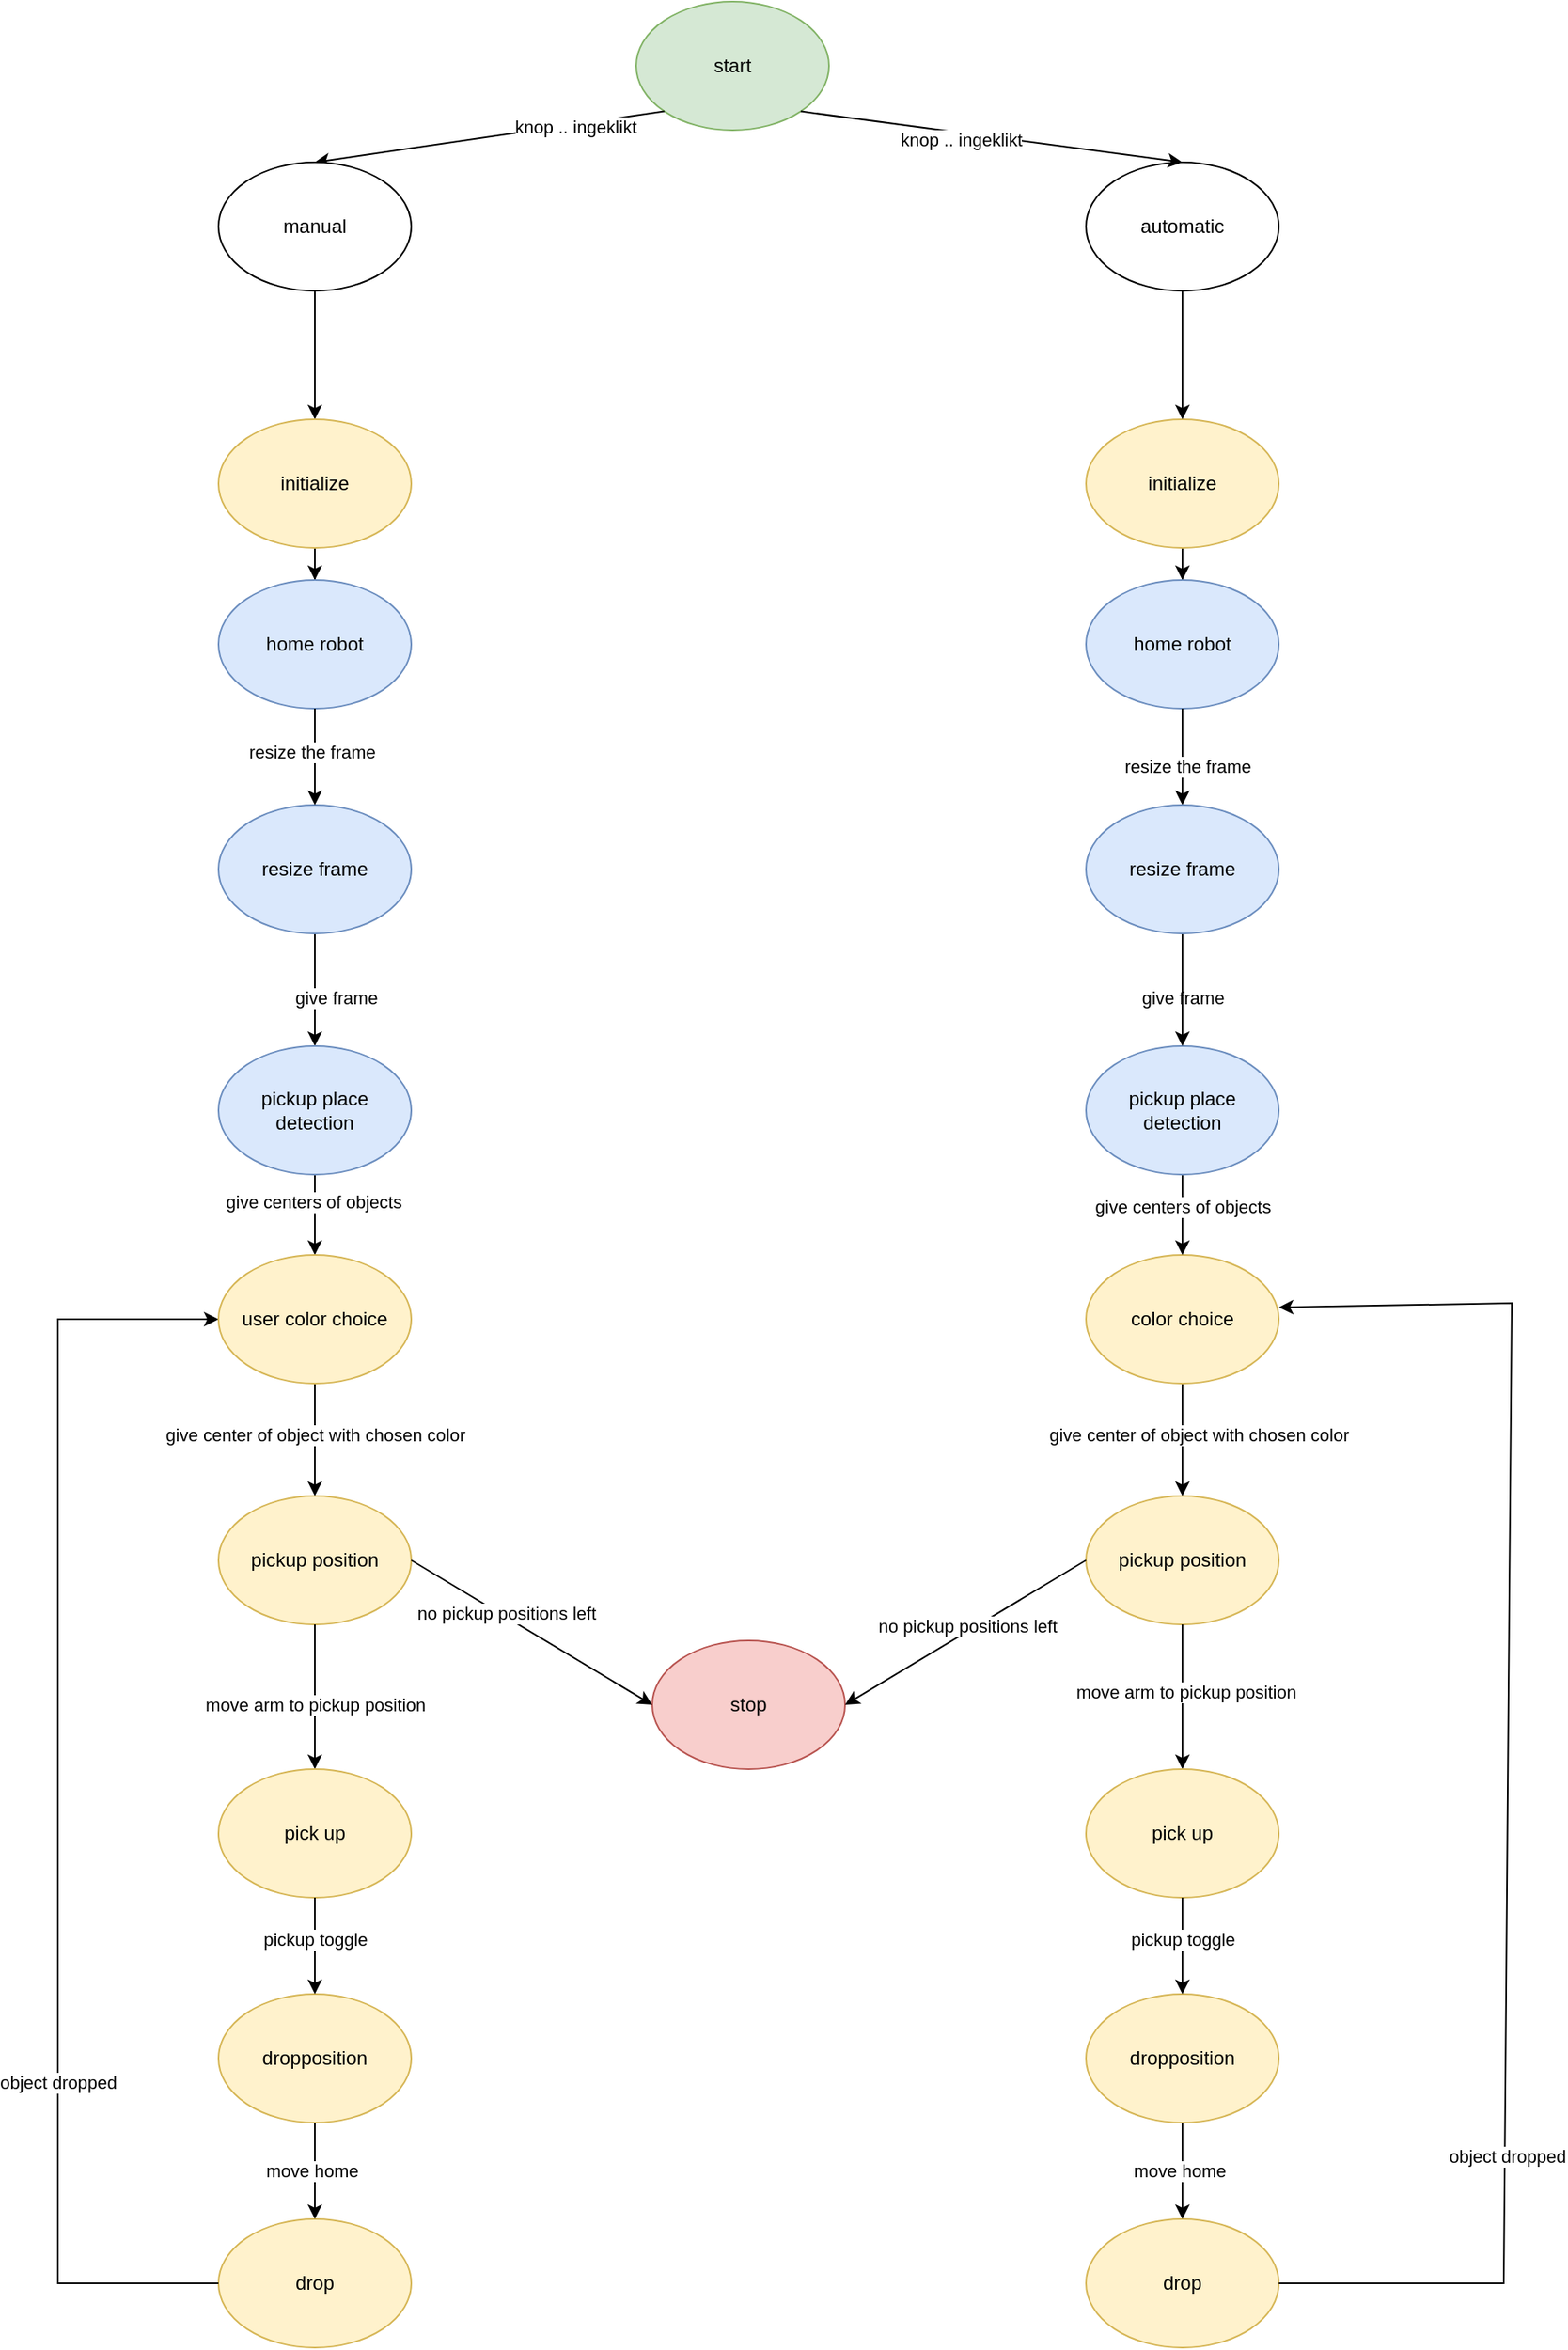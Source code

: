<mxfile version="22.0.3" type="device">
  <diagram id="QGZ9qkBQXiq8oFRHzcYZ" name="Page-1">
    <mxGraphModel dx="1206" dy="1909" grid="1" gridSize="10" guides="1" tooltips="1" connect="1" arrows="1" fold="1" page="1" pageScale="1" pageWidth="850" pageHeight="1100" math="0" shadow="0">
      <root>
        <mxCell id="0" />
        <mxCell id="1" parent="0" />
        <mxCell id="dqPGrN33h6YWLL4-NXQ6-1" value="pickup position" style="ellipse;whiteSpace=wrap;html=1;fillColor=#fff2cc;strokeColor=#d6b656;" parent="1" vertex="1">
          <mxGeometry x="730" y="810" width="120" height="80" as="geometry" />
        </mxCell>
        <mxCell id="dqPGrN33h6YWLL4-NXQ6-2" value="" style="endArrow=classic;html=1;rounded=0;exitX=0.5;exitY=1;exitDx=0;exitDy=0;entryX=0.5;entryY=0;entryDx=0;entryDy=0;" parent="1" source="dqPGrN33h6YWLL4-NXQ6-1" target="dqPGrN33h6YWLL4-NXQ6-3" edge="1">
          <mxGeometry width="50" height="50" relative="1" as="geometry">
            <mxPoint x="805" y="880" as="sourcePoint" />
            <mxPoint x="745" y="830" as="targetPoint" />
          </mxGeometry>
        </mxCell>
        <mxCell id="dqPGrN33h6YWLL4-NXQ6-10" value="move arm to pickup position" style="edgeLabel;html=1;align=center;verticalAlign=middle;resizable=0;points=[];" parent="dqPGrN33h6YWLL4-NXQ6-2" vertex="1" connectable="0">
          <mxGeometry x="-0.07" y="2" relative="1" as="geometry">
            <mxPoint as="offset" />
          </mxGeometry>
        </mxCell>
        <mxCell id="dqPGrN33h6YWLL4-NXQ6-3" value="pick up" style="ellipse;whiteSpace=wrap;html=1;fillColor=#fff2cc;strokeColor=#d6b656;" parent="1" vertex="1">
          <mxGeometry x="730" y="980" width="120" height="80" as="geometry" />
        </mxCell>
        <mxCell id="dqPGrN33h6YWLL4-NXQ6-5" value="dropposition" style="ellipse;whiteSpace=wrap;html=1;fillColor=#fff2cc;strokeColor=#d6b656;" parent="1" vertex="1">
          <mxGeometry x="730" y="1120" width="120" height="80" as="geometry" />
        </mxCell>
        <mxCell id="dqPGrN33h6YWLL4-NXQ6-6" value="drop" style="ellipse;whiteSpace=wrap;html=1;fillColor=#fff2cc;strokeColor=#d6b656;" parent="1" vertex="1">
          <mxGeometry x="730" y="1260" width="120" height="80" as="geometry" />
        </mxCell>
        <mxCell id="jYfBmYPGDB_5rIrDpXSR-55" value="" style="edgeStyle=orthogonalEdgeStyle;rounded=0;orthogonalLoop=1;jettySize=auto;html=1;" edge="1" parent="1" source="dqPGrN33h6YWLL4-NXQ6-7" target="jYfBmYPGDB_5rIrDpXSR-54">
          <mxGeometry relative="1" as="geometry" />
        </mxCell>
        <mxCell id="dqPGrN33h6YWLL4-NXQ6-7" value="initialize" style="ellipse;whiteSpace=wrap;html=1;fillColor=#fff2cc;strokeColor=#d6b656;" parent="1" vertex="1">
          <mxGeometry x="730" y="140" width="120" height="80" as="geometry" />
        </mxCell>
        <mxCell id="dqPGrN33h6YWLL4-NXQ6-11" value="" style="endArrow=classic;html=1;rounded=0;exitX=0.5;exitY=1;exitDx=0;exitDy=0;" parent="1" source="dqPGrN33h6YWLL4-NXQ6-3" target="dqPGrN33h6YWLL4-NXQ6-5" edge="1">
          <mxGeometry width="50" height="50" relative="1" as="geometry">
            <mxPoint x="655" y="1140" as="sourcePoint" />
            <mxPoint x="705" y="1090" as="targetPoint" />
          </mxGeometry>
        </mxCell>
        <mxCell id="dqPGrN33h6YWLL4-NXQ6-12" value="pickup toggle" style="edgeLabel;html=1;align=center;verticalAlign=middle;resizable=0;points=[];" parent="dqPGrN33h6YWLL4-NXQ6-11" vertex="1" connectable="0">
          <mxGeometry x="-0.144" relative="1" as="geometry">
            <mxPoint as="offset" />
          </mxGeometry>
        </mxCell>
        <mxCell id="dqPGrN33h6YWLL4-NXQ6-13" value="" style="endArrow=classic;html=1;rounded=0;entryX=0.5;entryY=0;entryDx=0;entryDy=0;exitX=0.5;exitY=1;exitDx=0;exitDy=0;" parent="1" source="dqPGrN33h6YWLL4-NXQ6-5" target="dqPGrN33h6YWLL4-NXQ6-6" edge="1">
          <mxGeometry width="50" height="50" relative="1" as="geometry">
            <mxPoint x="790" y="1210" as="sourcePoint" />
            <mxPoint x="695" y="1230" as="targetPoint" />
          </mxGeometry>
        </mxCell>
        <mxCell id="dqPGrN33h6YWLL4-NXQ6-14" value="move home" style="edgeLabel;html=1;align=center;verticalAlign=middle;resizable=0;points=[];" parent="dqPGrN33h6YWLL4-NXQ6-13" vertex="1" connectable="0">
          <mxGeometry x="-0.024" y="-2" relative="1" as="geometry">
            <mxPoint as="offset" />
          </mxGeometry>
        </mxCell>
        <mxCell id="dqPGrN33h6YWLL4-NXQ6-15" value="" style="endArrow=classic;html=1;rounded=0;exitX=1;exitY=0.5;exitDx=0;exitDy=0;entryX=1;entryY=0.408;entryDx=0;entryDy=0;entryPerimeter=0;" parent="1" source="dqPGrN33h6YWLL4-NXQ6-6" target="jYfBmYPGDB_5rIrDpXSR-48" edge="1">
          <mxGeometry width="50" height="50" relative="1" as="geometry">
            <mxPoint x="945" y="810" as="sourcePoint" />
            <mxPoint x="995" y="760" as="targetPoint" />
            <Array as="points">
              <mxPoint x="990" y="1300" />
              <mxPoint x="995" y="690" />
            </Array>
          </mxGeometry>
        </mxCell>
        <mxCell id="jYfBmYPGDB_5rIrDpXSR-80" value="object dropped" style="edgeLabel;html=1;align=center;verticalAlign=middle;resizable=0;points=[];" vertex="1" connectable="0" parent="dqPGrN33h6YWLL4-NXQ6-15">
          <mxGeometry x="-0.511" y="-1" relative="1" as="geometry">
            <mxPoint as="offset" />
          </mxGeometry>
        </mxCell>
        <mxCell id="jYfBmYPGDB_5rIrDpXSR-2" value="start" style="ellipse;whiteSpace=wrap;html=1;fillColor=#d5e8d4;strokeColor=#82b366;" vertex="1" parent="1">
          <mxGeometry x="450" y="-120" width="120" height="80" as="geometry" />
        </mxCell>
        <mxCell id="jYfBmYPGDB_5rIrDpXSR-3" value="" style="endArrow=classic;html=1;rounded=0;exitX=0;exitY=1;exitDx=0;exitDy=0;entryX=0.5;entryY=0;entryDx=0;entryDy=0;" edge="1" parent="1" source="jYfBmYPGDB_5rIrDpXSR-2" target="jYfBmYPGDB_5rIrDpXSR-4">
          <mxGeometry width="50" height="50" relative="1" as="geometry">
            <mxPoint x="240" y="40" as="sourcePoint" />
            <mxPoint x="280" y="-30" as="targetPoint" />
          </mxGeometry>
        </mxCell>
        <mxCell id="jYfBmYPGDB_5rIrDpXSR-8" value="knop .. ingeklikt" style="edgeLabel;html=1;align=center;verticalAlign=middle;resizable=0;points=[];" vertex="1" connectable="0" parent="jYfBmYPGDB_5rIrDpXSR-3">
          <mxGeometry x="-0.484" y="1" relative="1" as="geometry">
            <mxPoint as="offset" />
          </mxGeometry>
        </mxCell>
        <mxCell id="jYfBmYPGDB_5rIrDpXSR-24" value="" style="edgeStyle=orthogonalEdgeStyle;rounded=0;orthogonalLoop=1;jettySize=auto;html=1;" edge="1" parent="1" source="jYfBmYPGDB_5rIrDpXSR-4" target="jYfBmYPGDB_5rIrDpXSR-15">
          <mxGeometry relative="1" as="geometry" />
        </mxCell>
        <mxCell id="jYfBmYPGDB_5rIrDpXSR-4" value="manual" style="ellipse;whiteSpace=wrap;html=1;" vertex="1" parent="1">
          <mxGeometry x="190" y="-20" width="120" height="80" as="geometry" />
        </mxCell>
        <mxCell id="jYfBmYPGDB_5rIrDpXSR-25" value="" style="edgeStyle=orthogonalEdgeStyle;rounded=0;orthogonalLoop=1;jettySize=auto;html=1;" edge="1" parent="1" source="jYfBmYPGDB_5rIrDpXSR-5" target="dqPGrN33h6YWLL4-NXQ6-7">
          <mxGeometry relative="1" as="geometry" />
        </mxCell>
        <mxCell id="jYfBmYPGDB_5rIrDpXSR-5" value="automatic" style="ellipse;whiteSpace=wrap;html=1;" vertex="1" parent="1">
          <mxGeometry x="730" y="-20" width="120" height="80" as="geometry" />
        </mxCell>
        <mxCell id="jYfBmYPGDB_5rIrDpXSR-6" value="" style="endArrow=classic;html=1;rounded=0;exitX=1;exitY=1;exitDx=0;exitDy=0;entryX=0.5;entryY=0;entryDx=0;entryDy=0;" edge="1" parent="1" source="jYfBmYPGDB_5rIrDpXSR-2" target="jYfBmYPGDB_5rIrDpXSR-5">
          <mxGeometry width="50" height="50" relative="1" as="geometry">
            <mxPoint x="560" y="-50" as="sourcePoint" />
            <mxPoint x="610" y="-100" as="targetPoint" />
          </mxGeometry>
        </mxCell>
        <mxCell id="jYfBmYPGDB_5rIrDpXSR-7" value="knop .. ingeklikt" style="edgeLabel;html=1;align=center;verticalAlign=middle;resizable=0;points=[];" vertex="1" connectable="0" parent="jYfBmYPGDB_5rIrDpXSR-6">
          <mxGeometry x="-0.157" y="-4" relative="1" as="geometry">
            <mxPoint as="offset" />
          </mxGeometry>
        </mxCell>
        <mxCell id="jYfBmYPGDB_5rIrDpXSR-9" value="pickup position" style="ellipse;whiteSpace=wrap;html=1;fillColor=#fff2cc;strokeColor=#d6b656;" vertex="1" parent="1">
          <mxGeometry x="190" y="810" width="120" height="80" as="geometry" />
        </mxCell>
        <mxCell id="jYfBmYPGDB_5rIrDpXSR-10" value="" style="endArrow=classic;html=1;rounded=0;exitX=0.5;exitY=1;exitDx=0;exitDy=0;entryX=0.5;entryY=0;entryDx=0;entryDy=0;" edge="1" parent="1" source="jYfBmYPGDB_5rIrDpXSR-9" target="jYfBmYPGDB_5rIrDpXSR-12">
          <mxGeometry width="50" height="50" relative="1" as="geometry">
            <mxPoint x="265" y="880" as="sourcePoint" />
            <mxPoint x="205" y="830" as="targetPoint" />
          </mxGeometry>
        </mxCell>
        <mxCell id="jYfBmYPGDB_5rIrDpXSR-11" value="move arm to pickup position" style="edgeLabel;html=1;align=center;verticalAlign=middle;resizable=0;points=[];" vertex="1" connectable="0" parent="jYfBmYPGDB_5rIrDpXSR-10">
          <mxGeometry x="-0.07" y="2" relative="1" as="geometry">
            <mxPoint x="-2" y="8" as="offset" />
          </mxGeometry>
        </mxCell>
        <mxCell id="jYfBmYPGDB_5rIrDpXSR-12" value="pick up" style="ellipse;whiteSpace=wrap;html=1;fillColor=#fff2cc;strokeColor=#d6b656;" vertex="1" parent="1">
          <mxGeometry x="190" y="980" width="120" height="80" as="geometry" />
        </mxCell>
        <mxCell id="jYfBmYPGDB_5rIrDpXSR-13" value="dropposition" style="ellipse;whiteSpace=wrap;html=1;fillColor=#fff2cc;strokeColor=#d6b656;" vertex="1" parent="1">
          <mxGeometry x="190" y="1120" width="120" height="80" as="geometry" />
        </mxCell>
        <mxCell id="jYfBmYPGDB_5rIrDpXSR-14" value="drop" style="ellipse;whiteSpace=wrap;html=1;fillColor=#fff2cc;strokeColor=#d6b656;" vertex="1" parent="1">
          <mxGeometry x="190" y="1260" width="120" height="80" as="geometry" />
        </mxCell>
        <mxCell id="jYfBmYPGDB_5rIrDpXSR-28" value="" style="edgeStyle=orthogonalEdgeStyle;rounded=0;orthogonalLoop=1;jettySize=auto;html=1;" edge="1" parent="1" source="jYfBmYPGDB_5rIrDpXSR-15" target="jYfBmYPGDB_5rIrDpXSR-27">
          <mxGeometry relative="1" as="geometry" />
        </mxCell>
        <mxCell id="jYfBmYPGDB_5rIrDpXSR-15" value="initialize" style="ellipse;whiteSpace=wrap;html=1;fillColor=#fff2cc;strokeColor=#d6b656;" vertex="1" parent="1">
          <mxGeometry x="190" y="140" width="120" height="80" as="geometry" />
        </mxCell>
        <mxCell id="jYfBmYPGDB_5rIrDpXSR-18" value="" style="endArrow=classic;html=1;rounded=0;exitX=0.5;exitY=1;exitDx=0;exitDy=0;" edge="1" parent="1" source="jYfBmYPGDB_5rIrDpXSR-12" target="jYfBmYPGDB_5rIrDpXSR-13">
          <mxGeometry width="50" height="50" relative="1" as="geometry">
            <mxPoint x="115.0" y="1140" as="sourcePoint" />
            <mxPoint x="165" y="1090" as="targetPoint" />
          </mxGeometry>
        </mxCell>
        <mxCell id="jYfBmYPGDB_5rIrDpXSR-19" value="pickup toggle" style="edgeLabel;html=1;align=center;verticalAlign=middle;resizable=0;points=[];" vertex="1" connectable="0" parent="jYfBmYPGDB_5rIrDpXSR-18">
          <mxGeometry x="-0.144" relative="1" as="geometry">
            <mxPoint as="offset" />
          </mxGeometry>
        </mxCell>
        <mxCell id="jYfBmYPGDB_5rIrDpXSR-20" value="" style="endArrow=classic;html=1;rounded=0;entryX=0.5;entryY=0;entryDx=0;entryDy=0;exitX=0.5;exitY=1;exitDx=0;exitDy=0;" edge="1" parent="1" source="jYfBmYPGDB_5rIrDpXSR-13" target="jYfBmYPGDB_5rIrDpXSR-14">
          <mxGeometry width="50" height="50" relative="1" as="geometry">
            <mxPoint x="250.0" y="1210" as="sourcePoint" />
            <mxPoint x="155" y="1230" as="targetPoint" />
          </mxGeometry>
        </mxCell>
        <mxCell id="jYfBmYPGDB_5rIrDpXSR-21" value="move home" style="edgeLabel;html=1;align=center;verticalAlign=middle;resizable=0;points=[];" vertex="1" connectable="0" parent="jYfBmYPGDB_5rIrDpXSR-20">
          <mxGeometry x="-0.024" y="-2" relative="1" as="geometry">
            <mxPoint as="offset" />
          </mxGeometry>
        </mxCell>
        <mxCell id="jYfBmYPGDB_5rIrDpXSR-22" value="" style="endArrow=classic;html=1;rounded=0;exitX=0;exitY=0.5;exitDx=0;exitDy=0;entryX=0;entryY=0.5;entryDx=0;entryDy=0;" edge="1" parent="1" source="jYfBmYPGDB_5rIrDpXSR-14" target="jYfBmYPGDB_5rIrDpXSR-35">
          <mxGeometry width="50" height="50" relative="1" as="geometry">
            <mxPoint x="10" y="1310" as="sourcePoint" />
            <mxPoint x="10" y="560" as="targetPoint" />
            <Array as="points">
              <mxPoint x="90" y="1300" />
              <mxPoint x="90" y="700" />
            </Array>
          </mxGeometry>
        </mxCell>
        <mxCell id="jYfBmYPGDB_5rIrDpXSR-79" value="object dropped" style="edgeLabel;html=1;align=center;verticalAlign=middle;resizable=0;points=[];" vertex="1" connectable="0" parent="jYfBmYPGDB_5rIrDpXSR-22">
          <mxGeometry x="-0.438" relative="1" as="geometry">
            <mxPoint as="offset" />
          </mxGeometry>
        </mxCell>
        <mxCell id="jYfBmYPGDB_5rIrDpXSR-27" value="home robot" style="ellipse;whiteSpace=wrap;html=1;fillColor=#dae8fc;strokeColor=#6c8ebf;" vertex="1" parent="1">
          <mxGeometry x="190" y="240" width="120" height="80" as="geometry" />
        </mxCell>
        <mxCell id="jYfBmYPGDB_5rIrDpXSR-76" value="" style="edgeStyle=orthogonalEdgeStyle;rounded=0;orthogonalLoop=1;jettySize=auto;html=1;" edge="1" parent="1" source="jYfBmYPGDB_5rIrDpXSR-29" target="jYfBmYPGDB_5rIrDpXSR-31">
          <mxGeometry relative="1" as="geometry" />
        </mxCell>
        <mxCell id="jYfBmYPGDB_5rIrDpXSR-81" value="give frame" style="edgeLabel;html=1;align=center;verticalAlign=middle;resizable=0;points=[];" vertex="1" connectable="0" parent="jYfBmYPGDB_5rIrDpXSR-76">
          <mxGeometry x="-0.143" y="3" relative="1" as="geometry">
            <mxPoint x="537" y="10" as="offset" />
          </mxGeometry>
        </mxCell>
        <mxCell id="jYfBmYPGDB_5rIrDpXSR-29" value="resize frame" style="ellipse;whiteSpace=wrap;html=1;fillColor=#dae8fc;strokeColor=#6c8ebf;" vertex="1" parent="1">
          <mxGeometry x="190" y="380" width="120" height="80" as="geometry" />
        </mxCell>
        <mxCell id="jYfBmYPGDB_5rIrDpXSR-30" value="" style="endArrow=classic;html=1;rounded=0;exitX=0.5;exitY=1;exitDx=0;exitDy=0;entryX=0.5;entryY=0;entryDx=0;entryDy=0;" edge="1" parent="1" source="jYfBmYPGDB_5rIrDpXSR-27" target="jYfBmYPGDB_5rIrDpXSR-29">
          <mxGeometry width="50" height="50" relative="1" as="geometry">
            <mxPoint x="50" y="290" as="sourcePoint" />
            <mxPoint x="100" y="240" as="targetPoint" />
          </mxGeometry>
        </mxCell>
        <mxCell id="jYfBmYPGDB_5rIrDpXSR-46" value="resize the frame" style="edgeLabel;html=1;align=center;verticalAlign=middle;resizable=0;points=[];" vertex="1" connectable="0" parent="jYfBmYPGDB_5rIrDpXSR-30">
          <mxGeometry x="-0.094" y="-2" relative="1" as="geometry">
            <mxPoint as="offset" />
          </mxGeometry>
        </mxCell>
        <mxCell id="jYfBmYPGDB_5rIrDpXSR-77" value="" style="edgeStyle=orthogonalEdgeStyle;rounded=0;orthogonalLoop=1;jettySize=auto;html=1;" edge="1" parent="1" source="jYfBmYPGDB_5rIrDpXSR-31" target="jYfBmYPGDB_5rIrDpXSR-35">
          <mxGeometry relative="1" as="geometry" />
        </mxCell>
        <mxCell id="jYfBmYPGDB_5rIrDpXSR-82" value="give centers of objects" style="edgeLabel;html=1;align=center;verticalAlign=middle;resizable=0;points=[];" vertex="1" connectable="0" parent="jYfBmYPGDB_5rIrDpXSR-77">
          <mxGeometry x="-0.32" y="-1" relative="1" as="geometry">
            <mxPoint as="offset" />
          </mxGeometry>
        </mxCell>
        <mxCell id="jYfBmYPGDB_5rIrDpXSR-31" value="pickup place detection" style="ellipse;whiteSpace=wrap;html=1;fillColor=#dae8fc;strokeColor=#6c8ebf;" vertex="1" parent="1">
          <mxGeometry x="190" y="530" width="120" height="80" as="geometry" />
        </mxCell>
        <mxCell id="jYfBmYPGDB_5rIrDpXSR-75" value="" style="edgeStyle=orthogonalEdgeStyle;rounded=0;orthogonalLoop=1;jettySize=auto;html=1;" edge="1" parent="1" source="jYfBmYPGDB_5rIrDpXSR-35" target="jYfBmYPGDB_5rIrDpXSR-9">
          <mxGeometry relative="1" as="geometry" />
        </mxCell>
        <mxCell id="jYfBmYPGDB_5rIrDpXSR-35" value="user color choice" style="ellipse;whiteSpace=wrap;html=1;fillColor=#fff2cc;strokeColor=#d6b656;" vertex="1" parent="1">
          <mxGeometry x="190.0" y="660" width="120" height="80" as="geometry" />
        </mxCell>
        <mxCell id="jYfBmYPGDB_5rIrDpXSR-73" value="" style="edgeStyle=orthogonalEdgeStyle;rounded=0;orthogonalLoop=1;jettySize=auto;html=1;" edge="1" parent="1" source="jYfBmYPGDB_5rIrDpXSR-48" target="dqPGrN33h6YWLL4-NXQ6-1">
          <mxGeometry relative="1" as="geometry" />
        </mxCell>
        <mxCell id="jYfBmYPGDB_5rIrDpXSR-74" value="give center of object with chosen color" style="edgeLabel;html=1;align=center;verticalAlign=middle;resizable=0;points=[];" vertex="1" connectable="0" parent="jYfBmYPGDB_5rIrDpXSR-73">
          <mxGeometry x="-0.371" relative="1" as="geometry">
            <mxPoint x="-540" y="10" as="offset" />
          </mxGeometry>
        </mxCell>
        <mxCell id="jYfBmYPGDB_5rIrDpXSR-48" value="color choice" style="ellipse;whiteSpace=wrap;html=1;fillColor=#fff2cc;strokeColor=#d6b656;" vertex="1" parent="1">
          <mxGeometry x="730" y="660" width="120" height="80" as="geometry" />
        </mxCell>
        <mxCell id="jYfBmYPGDB_5rIrDpXSR-72" value="" style="edgeStyle=orthogonalEdgeStyle;rounded=0;orthogonalLoop=1;jettySize=auto;html=1;" edge="1" parent="1" source="jYfBmYPGDB_5rIrDpXSR-49" target="jYfBmYPGDB_5rIrDpXSR-48">
          <mxGeometry relative="1" as="geometry" />
        </mxCell>
        <mxCell id="jYfBmYPGDB_5rIrDpXSR-49" value="pickup place detection" style="ellipse;whiteSpace=wrap;html=1;fillColor=#dae8fc;strokeColor=#6c8ebf;" vertex="1" parent="1">
          <mxGeometry x="730" y="530" width="120" height="80" as="geometry" />
        </mxCell>
        <mxCell id="jYfBmYPGDB_5rIrDpXSR-54" value="home robot" style="ellipse;whiteSpace=wrap;html=1;fillColor=#dae8fc;strokeColor=#6c8ebf;" vertex="1" parent="1">
          <mxGeometry x="730" y="240" width="120" height="80" as="geometry" />
        </mxCell>
        <mxCell id="jYfBmYPGDB_5rIrDpXSR-56" value="" style="endArrow=classic;html=1;rounded=0;exitX=0.5;exitY=1;exitDx=0;exitDy=0;entryX=0.5;entryY=0;entryDx=0;entryDy=0;" edge="1" parent="1" source="jYfBmYPGDB_5rIrDpXSR-54" target="jYfBmYPGDB_5rIrDpXSR-57">
          <mxGeometry width="50" height="50" relative="1" as="geometry">
            <mxPoint x="630" y="280" as="sourcePoint" />
            <mxPoint x="680" y="230" as="targetPoint" />
          </mxGeometry>
        </mxCell>
        <mxCell id="jYfBmYPGDB_5rIrDpXSR-59" value="resize the frame" style="edgeLabel;html=1;align=center;verticalAlign=middle;resizable=0;points=[];" vertex="1" connectable="0" parent="jYfBmYPGDB_5rIrDpXSR-56">
          <mxGeometry x="0.182" y="3" relative="1" as="geometry">
            <mxPoint as="offset" />
          </mxGeometry>
        </mxCell>
        <mxCell id="jYfBmYPGDB_5rIrDpXSR-71" value="" style="edgeStyle=orthogonalEdgeStyle;rounded=0;orthogonalLoop=1;jettySize=auto;html=1;" edge="1" parent="1" source="jYfBmYPGDB_5rIrDpXSR-57" target="jYfBmYPGDB_5rIrDpXSR-49">
          <mxGeometry relative="1" as="geometry" />
        </mxCell>
        <mxCell id="jYfBmYPGDB_5rIrDpXSR-57" value="resize frame" style="ellipse;whiteSpace=wrap;html=1;fillColor=#dae8fc;strokeColor=#6c8ebf;" vertex="1" parent="1">
          <mxGeometry x="730" y="380" width="120" height="80" as="geometry" />
        </mxCell>
        <mxCell id="jYfBmYPGDB_5rIrDpXSR-62" value="stop" style="ellipse;whiteSpace=wrap;html=1;fillColor=#f8cecc;strokeColor=#b85450;" vertex="1" parent="1">
          <mxGeometry x="460" y="900" width="120" height="80" as="geometry" />
        </mxCell>
        <mxCell id="jYfBmYPGDB_5rIrDpXSR-67" value="" style="endArrow=classic;html=1;rounded=0;exitX=1;exitY=0.5;exitDx=0;exitDy=0;entryX=0;entryY=0.5;entryDx=0;entryDy=0;" edge="1" parent="1" source="jYfBmYPGDB_5rIrDpXSR-9" target="jYfBmYPGDB_5rIrDpXSR-62">
          <mxGeometry width="50" height="50" relative="1" as="geometry">
            <mxPoint x="380" y="660" as="sourcePoint" />
            <mxPoint x="430" y="610" as="targetPoint" />
          </mxGeometry>
        </mxCell>
        <mxCell id="jYfBmYPGDB_5rIrDpXSR-70" value="no pickup positions left" style="edgeLabel;html=1;align=center;verticalAlign=middle;resizable=0;points=[];" vertex="1" connectable="0" parent="jYfBmYPGDB_5rIrDpXSR-67">
          <mxGeometry x="-0.23" y="2" relative="1" as="geometry">
            <mxPoint as="offset" />
          </mxGeometry>
        </mxCell>
        <mxCell id="jYfBmYPGDB_5rIrDpXSR-68" value="" style="endArrow=classic;html=1;rounded=0;exitX=0;exitY=0.5;exitDx=0;exitDy=0;entryX=1;entryY=0.5;entryDx=0;entryDy=0;" edge="1" parent="1" source="dqPGrN33h6YWLL4-NXQ6-1" target="jYfBmYPGDB_5rIrDpXSR-62">
          <mxGeometry width="50" height="50" relative="1" as="geometry">
            <mxPoint x="640" y="630" as="sourcePoint" />
            <mxPoint x="690" y="580" as="targetPoint" />
          </mxGeometry>
        </mxCell>
        <mxCell id="jYfBmYPGDB_5rIrDpXSR-69" value="no pickup positions left" style="edgeLabel;html=1;align=center;verticalAlign=middle;resizable=0;points=[];" vertex="1" connectable="0" parent="jYfBmYPGDB_5rIrDpXSR-68">
          <mxGeometry x="-0.032" y="-3" relative="1" as="geometry">
            <mxPoint as="offset" />
          </mxGeometry>
        </mxCell>
        <mxCell id="jYfBmYPGDB_5rIrDpXSR-78" value="give center of object with chosen color" style="edgeLabel;html=1;align=center;verticalAlign=middle;resizable=0;points=[];" vertex="1" connectable="0" parent="1">
          <mxGeometry x="800" y="772" as="geometry" />
        </mxCell>
        <mxCell id="jYfBmYPGDB_5rIrDpXSR-83" value="give frame" style="edgeLabel;html=1;align=center;verticalAlign=middle;resizable=0;points=[];" vertex="1" connectable="0" parent="1">
          <mxGeometry x="263" y="500" as="geometry" />
        </mxCell>
        <mxCell id="jYfBmYPGDB_5rIrDpXSR-84" value="give centers of objects" style="edgeLabel;html=1;align=center;verticalAlign=middle;resizable=0;points=[];" vertex="1" connectable="0" parent="1">
          <mxGeometry x="790" y="630" as="geometry" />
        </mxCell>
      </root>
    </mxGraphModel>
  </diagram>
</mxfile>
